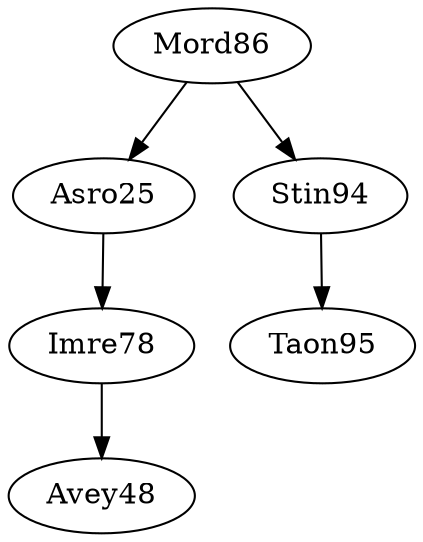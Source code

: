 digraph g{
Mord86[label = "Mord86"]
Mord86->Asro25
Mord86->Stin94
Asro25[label = "Asro25"]
Asro25->Imre78
Imre78[label = "Imre78"]
Imre78->Avey48
Avey48[label = "Avey48"]
Stin94[label = "Stin94"]
Stin94->Taon95
Taon95[label = "Taon95"]
}
